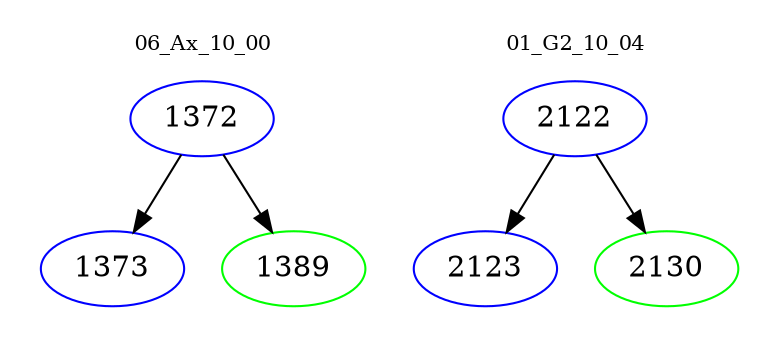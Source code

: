 digraph{
subgraph cluster_0 {
color = white
label = "06_Ax_10_00";
fontsize=10;
T0_1372 [label="1372", color="blue"]
T0_1372 -> T0_1373 [color="black"]
T0_1373 [label="1373", color="blue"]
T0_1372 -> T0_1389 [color="black"]
T0_1389 [label="1389", color="green"]
}
subgraph cluster_1 {
color = white
label = "01_G2_10_04";
fontsize=10;
T1_2122 [label="2122", color="blue"]
T1_2122 -> T1_2123 [color="black"]
T1_2123 [label="2123", color="blue"]
T1_2122 -> T1_2130 [color="black"]
T1_2130 [label="2130", color="green"]
}
}
